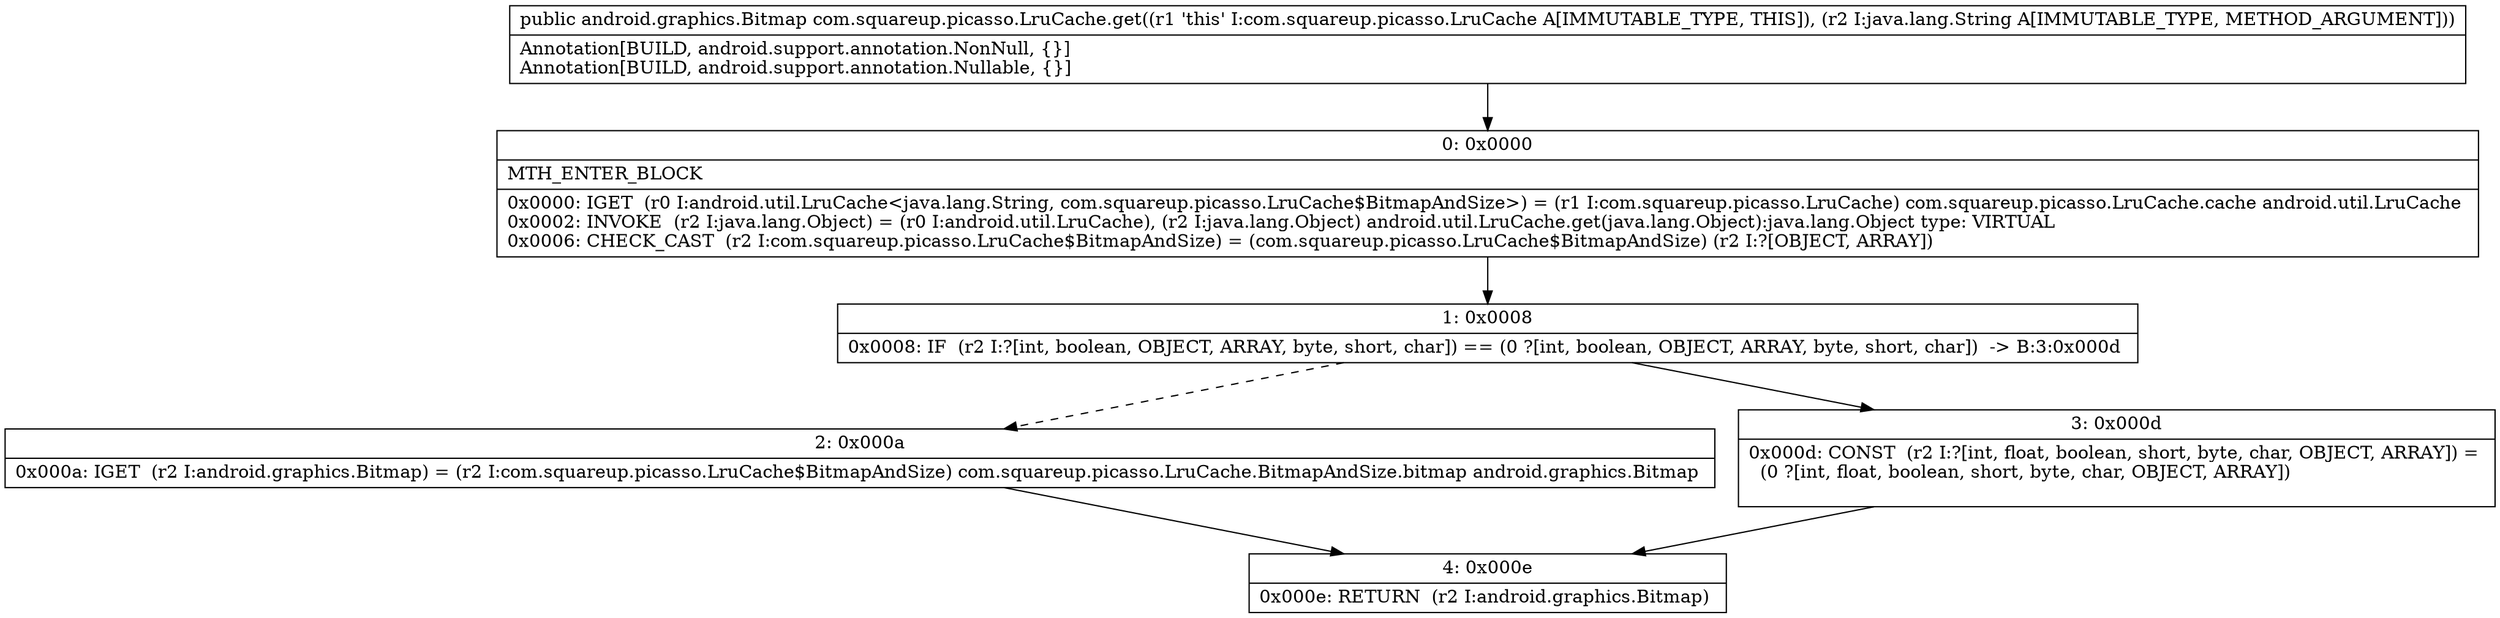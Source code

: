 digraph "CFG forcom.squareup.picasso.LruCache.get(Ljava\/lang\/String;)Landroid\/graphics\/Bitmap;" {
Node_0 [shape=record,label="{0\:\ 0x0000|MTH_ENTER_BLOCK\l|0x0000: IGET  (r0 I:android.util.LruCache\<java.lang.String, com.squareup.picasso.LruCache$BitmapAndSize\>) = (r1 I:com.squareup.picasso.LruCache) com.squareup.picasso.LruCache.cache android.util.LruCache \l0x0002: INVOKE  (r2 I:java.lang.Object) = (r0 I:android.util.LruCache), (r2 I:java.lang.Object) android.util.LruCache.get(java.lang.Object):java.lang.Object type: VIRTUAL \l0x0006: CHECK_CAST  (r2 I:com.squareup.picasso.LruCache$BitmapAndSize) = (com.squareup.picasso.LruCache$BitmapAndSize) (r2 I:?[OBJECT, ARRAY]) \l}"];
Node_1 [shape=record,label="{1\:\ 0x0008|0x0008: IF  (r2 I:?[int, boolean, OBJECT, ARRAY, byte, short, char]) == (0 ?[int, boolean, OBJECT, ARRAY, byte, short, char])  \-\> B:3:0x000d \l}"];
Node_2 [shape=record,label="{2\:\ 0x000a|0x000a: IGET  (r2 I:android.graphics.Bitmap) = (r2 I:com.squareup.picasso.LruCache$BitmapAndSize) com.squareup.picasso.LruCache.BitmapAndSize.bitmap android.graphics.Bitmap \l}"];
Node_3 [shape=record,label="{3\:\ 0x000d|0x000d: CONST  (r2 I:?[int, float, boolean, short, byte, char, OBJECT, ARRAY]) = \l  (0 ?[int, float, boolean, short, byte, char, OBJECT, ARRAY])\l \l}"];
Node_4 [shape=record,label="{4\:\ 0x000e|0x000e: RETURN  (r2 I:android.graphics.Bitmap) \l}"];
MethodNode[shape=record,label="{public android.graphics.Bitmap com.squareup.picasso.LruCache.get((r1 'this' I:com.squareup.picasso.LruCache A[IMMUTABLE_TYPE, THIS]), (r2 I:java.lang.String A[IMMUTABLE_TYPE, METHOD_ARGUMENT]))  | Annotation[BUILD, android.support.annotation.NonNull, \{\}]\lAnnotation[BUILD, android.support.annotation.Nullable, \{\}]\l}"];
MethodNode -> Node_0;
Node_0 -> Node_1;
Node_1 -> Node_2[style=dashed];
Node_1 -> Node_3;
Node_2 -> Node_4;
Node_3 -> Node_4;
}


